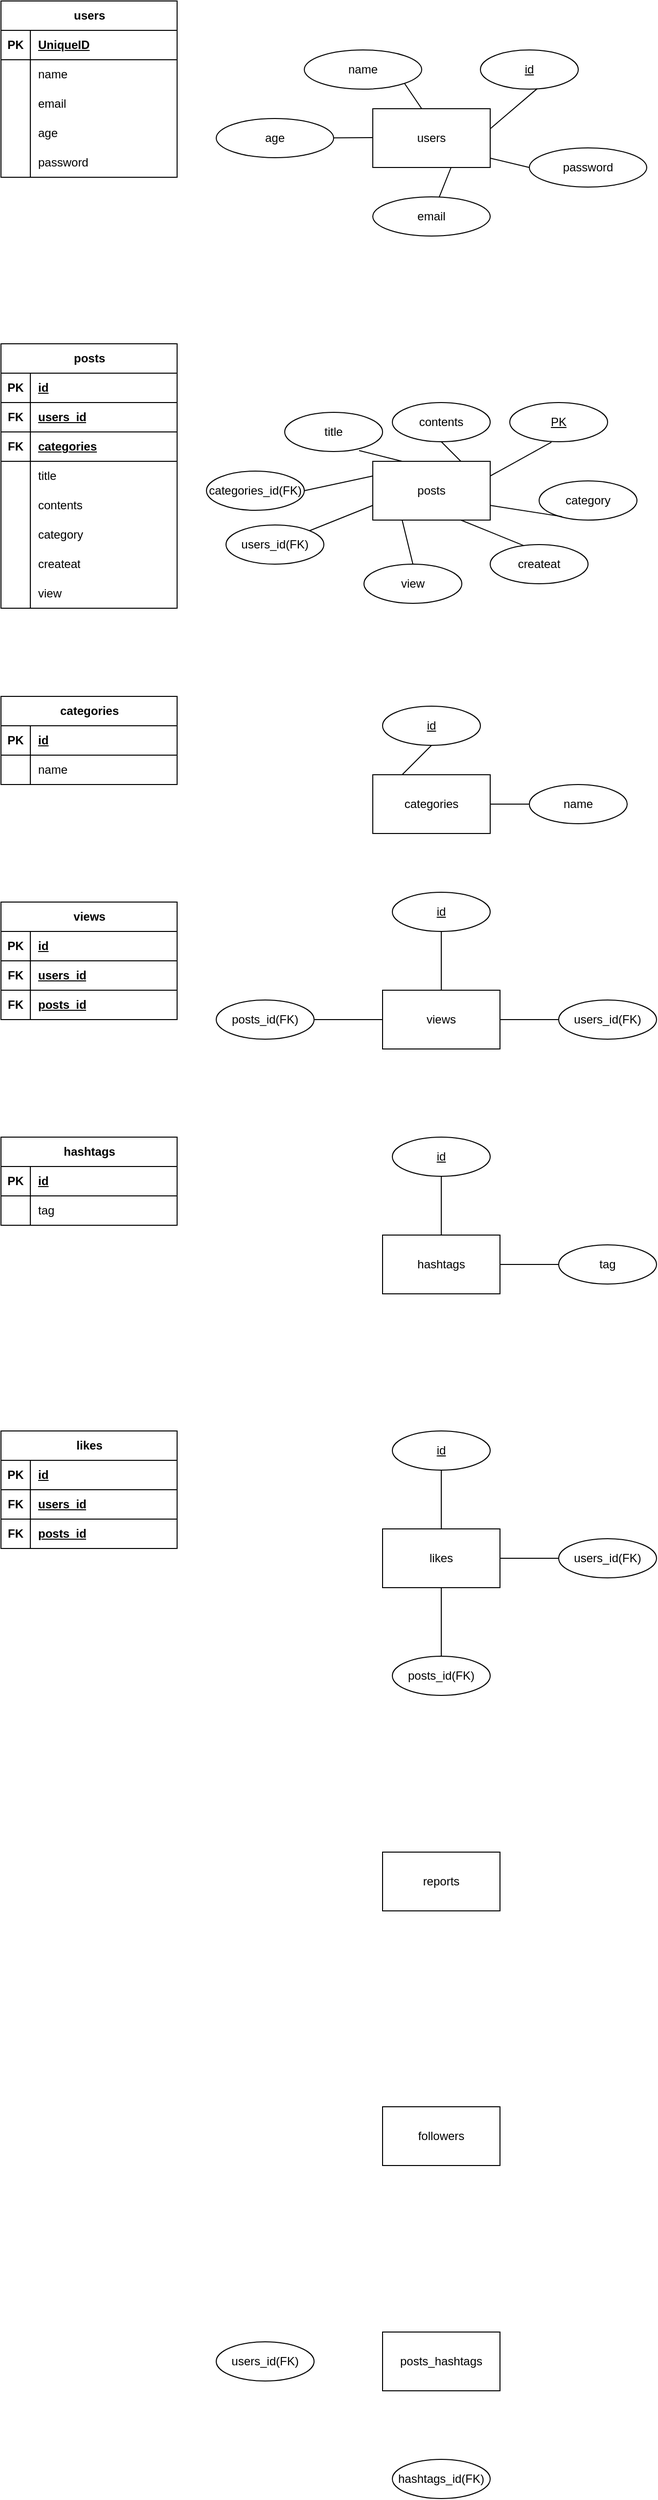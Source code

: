 <mxfile version="28.1.1">
  <diagram name="페이지-1" id="gqqQwGijCJYy_vpQsocl">
    <mxGraphModel dx="613" dy="908" grid="1" gridSize="10" guides="1" tooltips="1" connect="1" arrows="1" fold="1" page="1" pageScale="1" pageWidth="827" pageHeight="1169" math="0" shadow="0">
      <root>
        <mxCell id="0" />
        <mxCell id="1" parent="0" />
        <mxCell id="VcVG_XtGqPVx2uecxMPq-1" value="users" style="rounded=0;whiteSpace=wrap;html=1;" vertex="1" parent="1">
          <mxGeometry x="1250" y="140" width="120" height="60" as="geometry" />
        </mxCell>
        <mxCell id="VcVG_XtGqPVx2uecxMPq-2" value="posts" style="rounded=0;whiteSpace=wrap;html=1;" vertex="1" parent="1">
          <mxGeometry x="1250" y="500" width="120" height="60" as="geometry" />
        </mxCell>
        <mxCell id="VcVG_XtGqPVx2uecxMPq-3" value="categories" style="rounded=0;whiteSpace=wrap;html=1;" vertex="1" parent="1">
          <mxGeometry x="1250" y="820" width="120" height="60" as="geometry" />
        </mxCell>
        <mxCell id="VcVG_XtGqPVx2uecxMPq-4" value="views" style="rounded=0;whiteSpace=wrap;html=1;" vertex="1" parent="1">
          <mxGeometry x="1260" y="1040" width="120" height="60" as="geometry" />
        </mxCell>
        <mxCell id="VcVG_XtGqPVx2uecxMPq-5" value="hashtags" style="rounded=0;whiteSpace=wrap;html=1;" vertex="1" parent="1">
          <mxGeometry x="1260" y="1290" width="120" height="60" as="geometry" />
        </mxCell>
        <mxCell id="VcVG_XtGqPVx2uecxMPq-7" value="reports" style="rounded=0;whiteSpace=wrap;html=1;" vertex="1" parent="1">
          <mxGeometry x="1260" y="1920" width="120" height="60" as="geometry" />
        </mxCell>
        <mxCell id="VcVG_XtGqPVx2uecxMPq-8" value="followers" style="rounded=0;whiteSpace=wrap;html=1;" vertex="1" parent="1">
          <mxGeometry x="1260" y="2180" width="120" height="60" as="geometry" />
        </mxCell>
        <mxCell id="VcVG_XtGqPVx2uecxMPq-9" value="email" style="ellipse;whiteSpace=wrap;html=1;" vertex="1" parent="1">
          <mxGeometry x="1250" y="230" width="120" height="40" as="geometry" />
        </mxCell>
        <mxCell id="VcVG_XtGqPVx2uecxMPq-10" value="password" style="ellipse;whiteSpace=wrap;html=1;" vertex="1" parent="1">
          <mxGeometry x="1410" y="180" width="120" height="40" as="geometry" />
        </mxCell>
        <mxCell id="VcVG_XtGqPVx2uecxMPq-11" value="name" style="ellipse;whiteSpace=wrap;html=1;" vertex="1" parent="1">
          <mxGeometry x="1180" y="80" width="120" height="40" as="geometry" />
        </mxCell>
        <mxCell id="VcVG_XtGqPVx2uecxMPq-12" value="age" style="ellipse;whiteSpace=wrap;html=1;" vertex="1" parent="1">
          <mxGeometry x="1090" y="150" width="120" height="40" as="geometry" />
        </mxCell>
        <mxCell id="VcVG_XtGqPVx2uecxMPq-13" value="id" style="ellipse;whiteSpace=wrap;html=1;align=center;fontStyle=4;" vertex="1" parent="1">
          <mxGeometry x="1360" y="80" width="100" height="40" as="geometry" />
        </mxCell>
        <mxCell id="VcVG_XtGqPVx2uecxMPq-14" value="" style="endArrow=none;html=1;rounded=0;" edge="1" parent="1" target="VcVG_XtGqPVx2uecxMPq-12">
          <mxGeometry relative="1" as="geometry">
            <mxPoint x="1250" y="169.5" as="sourcePoint" />
            <mxPoint x="1410" y="169.5" as="targetPoint" />
          </mxGeometry>
        </mxCell>
        <mxCell id="VcVG_XtGqPVx2uecxMPq-15" value="" style="endArrow=none;html=1;rounded=0;exitX=0.58;exitY=0.989;exitDx=0;exitDy=0;exitPerimeter=0;" edge="1" parent="1" source="VcVG_XtGqPVx2uecxMPq-13">
          <mxGeometry relative="1" as="geometry">
            <mxPoint x="1410" y="160" as="sourcePoint" />
            <mxPoint x="1370" y="160.5" as="targetPoint" />
          </mxGeometry>
        </mxCell>
        <mxCell id="VcVG_XtGqPVx2uecxMPq-16" value="" style="endArrow=none;html=1;rounded=0;exitX=0;exitY=0.5;exitDx=0;exitDy=0;" edge="1" parent="1" source="VcVG_XtGqPVx2uecxMPq-10">
          <mxGeometry relative="1" as="geometry">
            <mxPoint x="1418" y="150" as="sourcePoint" />
            <mxPoint x="1370" y="190.5" as="targetPoint" />
          </mxGeometry>
        </mxCell>
        <mxCell id="VcVG_XtGqPVx2uecxMPq-17" value="" style="endArrow=none;html=1;rounded=0;" edge="1" parent="1" target="VcVG_XtGqPVx2uecxMPq-9">
          <mxGeometry relative="1" as="geometry">
            <mxPoint x="1330" y="200" as="sourcePoint" />
            <mxPoint x="1350" y="220" as="targetPoint" />
          </mxGeometry>
        </mxCell>
        <mxCell id="VcVG_XtGqPVx2uecxMPq-18" value="" style="endArrow=none;html=1;rounded=0;exitX=1;exitY=1;exitDx=0;exitDy=0;" edge="1" parent="1" source="VcVG_XtGqPVx2uecxMPq-11">
          <mxGeometry relative="1" as="geometry">
            <mxPoint x="1348" y="99.5" as="sourcePoint" />
            <mxPoint x="1300" y="140" as="targetPoint" />
          </mxGeometry>
        </mxCell>
        <mxCell id="VcVG_XtGqPVx2uecxMPq-19" value="users" style="shape=table;startSize=30;container=1;collapsible=1;childLayout=tableLayout;fixedRows=1;rowLines=0;fontStyle=1;align=center;resizeLast=1;html=1;" vertex="1" parent="1">
          <mxGeometry x="870" y="30" width="180" height="180" as="geometry" />
        </mxCell>
        <mxCell id="VcVG_XtGqPVx2uecxMPq-20" value="" style="shape=tableRow;horizontal=0;startSize=0;swimlaneHead=0;swimlaneBody=0;fillColor=none;collapsible=0;dropTarget=0;points=[[0,0.5],[1,0.5]];portConstraint=eastwest;top=0;left=0;right=0;bottom=1;" vertex="1" parent="VcVG_XtGqPVx2uecxMPq-19">
          <mxGeometry y="30" width="180" height="30" as="geometry" />
        </mxCell>
        <mxCell id="VcVG_XtGqPVx2uecxMPq-21" value="PK" style="shape=partialRectangle;connectable=0;fillColor=none;top=0;left=0;bottom=0;right=0;fontStyle=1;overflow=hidden;whiteSpace=wrap;html=1;" vertex="1" parent="VcVG_XtGqPVx2uecxMPq-20">
          <mxGeometry width="30" height="30" as="geometry">
            <mxRectangle width="30" height="30" as="alternateBounds" />
          </mxGeometry>
        </mxCell>
        <mxCell id="VcVG_XtGqPVx2uecxMPq-22" value="UniqueID" style="shape=partialRectangle;connectable=0;fillColor=none;top=0;left=0;bottom=0;right=0;align=left;spacingLeft=6;fontStyle=5;overflow=hidden;whiteSpace=wrap;html=1;" vertex="1" parent="VcVG_XtGqPVx2uecxMPq-20">
          <mxGeometry x="30" width="150" height="30" as="geometry">
            <mxRectangle width="150" height="30" as="alternateBounds" />
          </mxGeometry>
        </mxCell>
        <mxCell id="VcVG_XtGqPVx2uecxMPq-23" value="" style="shape=tableRow;horizontal=0;startSize=0;swimlaneHead=0;swimlaneBody=0;fillColor=none;collapsible=0;dropTarget=0;points=[[0,0.5],[1,0.5]];portConstraint=eastwest;top=0;left=0;right=0;bottom=0;" vertex="1" parent="VcVG_XtGqPVx2uecxMPq-19">
          <mxGeometry y="60" width="180" height="30" as="geometry" />
        </mxCell>
        <mxCell id="VcVG_XtGqPVx2uecxMPq-24" value="" style="shape=partialRectangle;connectable=0;fillColor=none;top=0;left=0;bottom=0;right=0;editable=1;overflow=hidden;whiteSpace=wrap;html=1;" vertex="1" parent="VcVG_XtGqPVx2uecxMPq-23">
          <mxGeometry width="30" height="30" as="geometry">
            <mxRectangle width="30" height="30" as="alternateBounds" />
          </mxGeometry>
        </mxCell>
        <mxCell id="VcVG_XtGqPVx2uecxMPq-25" value="name" style="shape=partialRectangle;connectable=0;fillColor=none;top=0;left=0;bottom=0;right=0;align=left;spacingLeft=6;overflow=hidden;whiteSpace=wrap;html=1;" vertex="1" parent="VcVG_XtGqPVx2uecxMPq-23">
          <mxGeometry x="30" width="150" height="30" as="geometry">
            <mxRectangle width="150" height="30" as="alternateBounds" />
          </mxGeometry>
        </mxCell>
        <mxCell id="VcVG_XtGqPVx2uecxMPq-26" value="" style="shape=tableRow;horizontal=0;startSize=0;swimlaneHead=0;swimlaneBody=0;fillColor=none;collapsible=0;dropTarget=0;points=[[0,0.5],[1,0.5]];portConstraint=eastwest;top=0;left=0;right=0;bottom=0;" vertex="1" parent="VcVG_XtGqPVx2uecxMPq-19">
          <mxGeometry y="90" width="180" height="30" as="geometry" />
        </mxCell>
        <mxCell id="VcVG_XtGqPVx2uecxMPq-27" value="" style="shape=partialRectangle;connectable=0;fillColor=none;top=0;left=0;bottom=0;right=0;editable=1;overflow=hidden;whiteSpace=wrap;html=1;" vertex="1" parent="VcVG_XtGqPVx2uecxMPq-26">
          <mxGeometry width="30" height="30" as="geometry">
            <mxRectangle width="30" height="30" as="alternateBounds" />
          </mxGeometry>
        </mxCell>
        <mxCell id="VcVG_XtGqPVx2uecxMPq-28" value="email" style="shape=partialRectangle;connectable=0;fillColor=none;top=0;left=0;bottom=0;right=0;align=left;spacingLeft=6;overflow=hidden;whiteSpace=wrap;html=1;" vertex="1" parent="VcVG_XtGqPVx2uecxMPq-26">
          <mxGeometry x="30" width="150" height="30" as="geometry">
            <mxRectangle width="150" height="30" as="alternateBounds" />
          </mxGeometry>
        </mxCell>
        <mxCell id="VcVG_XtGqPVx2uecxMPq-32" value="" style="shape=tableRow;horizontal=0;startSize=0;swimlaneHead=0;swimlaneBody=0;fillColor=none;collapsible=0;dropTarget=0;points=[[0,0.5],[1,0.5]];portConstraint=eastwest;top=0;left=0;right=0;bottom=0;" vertex="1" parent="VcVG_XtGqPVx2uecxMPq-19">
          <mxGeometry y="120" width="180" height="30" as="geometry" />
        </mxCell>
        <mxCell id="VcVG_XtGqPVx2uecxMPq-33" value="" style="shape=partialRectangle;connectable=0;fillColor=none;top=0;left=0;bottom=0;right=0;editable=1;overflow=hidden;whiteSpace=wrap;html=1;" vertex="1" parent="VcVG_XtGqPVx2uecxMPq-32">
          <mxGeometry width="30" height="30" as="geometry">
            <mxRectangle width="30" height="30" as="alternateBounds" />
          </mxGeometry>
        </mxCell>
        <mxCell id="VcVG_XtGqPVx2uecxMPq-34" value="age" style="shape=partialRectangle;connectable=0;fillColor=none;top=0;left=0;bottom=0;right=0;align=left;spacingLeft=6;overflow=hidden;whiteSpace=wrap;html=1;" vertex="1" parent="VcVG_XtGqPVx2uecxMPq-32">
          <mxGeometry x="30" width="150" height="30" as="geometry">
            <mxRectangle width="150" height="30" as="alternateBounds" />
          </mxGeometry>
        </mxCell>
        <mxCell id="VcVG_XtGqPVx2uecxMPq-29" value="" style="shape=tableRow;horizontal=0;startSize=0;swimlaneHead=0;swimlaneBody=0;fillColor=none;collapsible=0;dropTarget=0;points=[[0,0.5],[1,0.5]];portConstraint=eastwest;top=0;left=0;right=0;bottom=0;" vertex="1" parent="VcVG_XtGqPVx2uecxMPq-19">
          <mxGeometry y="150" width="180" height="30" as="geometry" />
        </mxCell>
        <mxCell id="VcVG_XtGqPVx2uecxMPq-30" value="" style="shape=partialRectangle;connectable=0;fillColor=none;top=0;left=0;bottom=0;right=0;editable=1;overflow=hidden;whiteSpace=wrap;html=1;" vertex="1" parent="VcVG_XtGqPVx2uecxMPq-29">
          <mxGeometry width="30" height="30" as="geometry">
            <mxRectangle width="30" height="30" as="alternateBounds" />
          </mxGeometry>
        </mxCell>
        <mxCell id="VcVG_XtGqPVx2uecxMPq-31" value="password" style="shape=partialRectangle;connectable=0;fillColor=none;top=0;left=0;bottom=0;right=0;align=left;spacingLeft=6;overflow=hidden;whiteSpace=wrap;html=1;" vertex="1" parent="VcVG_XtGqPVx2uecxMPq-29">
          <mxGeometry x="30" width="150" height="30" as="geometry">
            <mxRectangle width="150" height="30" as="alternateBounds" />
          </mxGeometry>
        </mxCell>
        <mxCell id="VcVG_XtGqPVx2uecxMPq-38" value="users_id(FK)" style="ellipse;whiteSpace=wrap;html=1;align=center;" vertex="1" parent="1">
          <mxGeometry x="1100" y="565" width="100" height="40" as="geometry" />
        </mxCell>
        <mxCell id="VcVG_XtGqPVx2uecxMPq-39" value="category" style="ellipse;whiteSpace=wrap;html=1;align=center;" vertex="1" parent="1">
          <mxGeometry x="1420" y="520" width="100" height="40" as="geometry" />
        </mxCell>
        <mxCell id="VcVG_XtGqPVx2uecxMPq-40" value="categories_id(FK)" style="ellipse;whiteSpace=wrap;html=1;align=center;" vertex="1" parent="1">
          <mxGeometry x="1080" y="510" width="100" height="40" as="geometry" />
        </mxCell>
        <mxCell id="VcVG_XtGqPVx2uecxMPq-41" value="view" style="ellipse;whiteSpace=wrap;html=1;align=center;" vertex="1" parent="1">
          <mxGeometry x="1241" y="605" width="100" height="40" as="geometry" />
        </mxCell>
        <mxCell id="VcVG_XtGqPVx2uecxMPq-42" value="contents" style="ellipse;whiteSpace=wrap;html=1;align=center;" vertex="1" parent="1">
          <mxGeometry x="1270" y="440" width="100" height="40" as="geometry" />
        </mxCell>
        <mxCell id="VcVG_XtGqPVx2uecxMPq-43" value="title" style="ellipse;whiteSpace=wrap;html=1;align=center;" vertex="1" parent="1">
          <mxGeometry x="1160" y="450" width="100" height="40" as="geometry" />
        </mxCell>
        <mxCell id="VcVG_XtGqPVx2uecxMPq-45" value="createat" style="ellipse;whiteSpace=wrap;html=1;align=center;" vertex="1" parent="1">
          <mxGeometry x="1370" y="585" width="100" height="40" as="geometry" />
        </mxCell>
        <mxCell id="VcVG_XtGqPVx2uecxMPq-46" value="PK" style="ellipse;whiteSpace=wrap;html=1;align=center;fontStyle=4;" vertex="1" parent="1">
          <mxGeometry x="1390" y="440" width="100" height="40" as="geometry" />
        </mxCell>
        <mxCell id="VcVG_XtGqPVx2uecxMPq-50" value="" style="endArrow=none;html=1;rounded=0;exitX=0.426;exitY=1.011;exitDx=0;exitDy=0;exitPerimeter=0;entryX=1;entryY=0.25;entryDx=0;entryDy=0;" edge="1" parent="1" source="VcVG_XtGqPVx2uecxMPq-46" target="VcVG_XtGqPVx2uecxMPq-2">
          <mxGeometry relative="1" as="geometry">
            <mxPoint x="1418" y="479.75" as="sourcePoint" />
            <mxPoint x="1370" y="520.25" as="targetPoint" />
          </mxGeometry>
        </mxCell>
        <mxCell id="VcVG_XtGqPVx2uecxMPq-51" value="" style="endArrow=none;html=1;rounded=0;exitX=0.234;exitY=0.911;exitDx=0;exitDy=0;exitPerimeter=0;entryX=1;entryY=0.75;entryDx=0;entryDy=0;" edge="1" parent="1" source="VcVG_XtGqPVx2uecxMPq-39" target="VcVG_XtGqPVx2uecxMPq-2">
          <mxGeometry relative="1" as="geometry">
            <mxPoint x="1433" y="554" as="sourcePoint" />
            <mxPoint x="1370" y="589" as="targetPoint" />
          </mxGeometry>
        </mxCell>
        <mxCell id="VcVG_XtGqPVx2uecxMPq-52" value="" style="endArrow=none;html=1;rounded=0;exitX=0.346;exitY=0.029;exitDx=0;exitDy=0;exitPerimeter=0;entryX=0.75;entryY=1;entryDx=0;entryDy=0;" edge="1" parent="1" source="VcVG_XtGqPVx2uecxMPq-45" target="VcVG_XtGqPVx2uecxMPq-2">
          <mxGeometry relative="1" as="geometry">
            <mxPoint x="1410" y="571" as="sourcePoint" />
            <mxPoint x="1337" y="560" as="targetPoint" />
          </mxGeometry>
        </mxCell>
        <mxCell id="VcVG_XtGqPVx2uecxMPq-53" value="" style="endArrow=none;html=1;rounded=0;exitX=0.5;exitY=0;exitDx=0;exitDy=0;entryX=0.25;entryY=1;entryDx=0;entryDy=0;" edge="1" parent="1" source="VcVG_XtGqPVx2uecxMPq-41" target="VcVG_XtGqPVx2uecxMPq-2">
          <mxGeometry relative="1" as="geometry">
            <mxPoint x="1352.5" y="586" as="sourcePoint" />
            <mxPoint x="1287.5" y="560" as="targetPoint" />
          </mxGeometry>
        </mxCell>
        <mxCell id="VcVG_XtGqPVx2uecxMPq-54" value="" style="endArrow=none;html=1;rounded=0;exitX=1;exitY=0;exitDx=0;exitDy=0;entryX=0;entryY=0.75;entryDx=0;entryDy=0;" edge="1" parent="1" source="VcVG_XtGqPVx2uecxMPq-38" target="VcVG_XtGqPVx2uecxMPq-2">
          <mxGeometry relative="1" as="geometry">
            <mxPoint x="1315" y="560" as="sourcePoint" />
            <mxPoint x="1250" y="534" as="targetPoint" />
          </mxGeometry>
        </mxCell>
        <mxCell id="VcVG_XtGqPVx2uecxMPq-56" value="" style="endArrow=none;html=1;rounded=0;exitX=1;exitY=0.5;exitDx=0;exitDy=0;entryX=0;entryY=0.25;entryDx=0;entryDy=0;" edge="1" parent="1" source="VcVG_XtGqPVx2uecxMPq-40" target="VcVG_XtGqPVx2uecxMPq-2">
          <mxGeometry relative="1" as="geometry">
            <mxPoint x="1210" y="524" as="sourcePoint" />
            <mxPoint x="1242" y="500" as="targetPoint" />
          </mxGeometry>
        </mxCell>
        <mxCell id="VcVG_XtGqPVx2uecxMPq-57" value="" style="endArrow=none;html=1;rounded=0;exitX=0.76;exitY=0.975;exitDx=0;exitDy=0;entryX=0.25;entryY=0;entryDx=0;entryDy=0;exitPerimeter=0;" edge="1" parent="1" source="VcVG_XtGqPVx2uecxMPq-43" target="VcVG_XtGqPVx2uecxMPq-2">
          <mxGeometry relative="1" as="geometry">
            <mxPoint x="1230" y="540" as="sourcePoint" />
            <mxPoint x="1268" y="544" as="targetPoint" />
          </mxGeometry>
        </mxCell>
        <mxCell id="VcVG_XtGqPVx2uecxMPq-58" value="" style="endArrow=none;html=1;rounded=0;exitX=0.75;exitY=0;exitDx=0;exitDy=0;entryX=0.5;entryY=1;entryDx=0;entryDy=0;" edge="1" parent="1" source="VcVG_XtGqPVx2uecxMPq-2" target="VcVG_XtGqPVx2uecxMPq-42">
          <mxGeometry relative="1" as="geometry">
            <mxPoint x="1246" y="499" as="sourcePoint" />
            <mxPoint x="1290" y="510" as="targetPoint" />
          </mxGeometry>
        </mxCell>
        <mxCell id="VcVG_XtGqPVx2uecxMPq-59" value="posts" style="shape=table;startSize=30;container=1;collapsible=1;childLayout=tableLayout;fixedRows=1;rowLines=0;fontStyle=1;align=center;resizeLast=1;html=1;" vertex="1" parent="1">
          <mxGeometry x="870" y="380" width="180" height="270" as="geometry" />
        </mxCell>
        <mxCell id="VcVG_XtGqPVx2uecxMPq-133" value="" style="shape=tableRow;horizontal=0;startSize=0;swimlaneHead=0;swimlaneBody=0;fillColor=none;collapsible=0;dropTarget=0;points=[[0,0.5],[1,0.5]];portConstraint=eastwest;top=0;left=0;right=0;bottom=1;" vertex="1" parent="VcVG_XtGqPVx2uecxMPq-59">
          <mxGeometry y="30" width="180" height="30" as="geometry" />
        </mxCell>
        <mxCell id="VcVG_XtGqPVx2uecxMPq-134" value="PK" style="shape=partialRectangle;connectable=0;fillColor=none;top=0;left=0;bottom=0;right=0;fontStyle=1;overflow=hidden;whiteSpace=wrap;html=1;" vertex="1" parent="VcVG_XtGqPVx2uecxMPq-133">
          <mxGeometry width="30" height="30" as="geometry">
            <mxRectangle width="30" height="30" as="alternateBounds" />
          </mxGeometry>
        </mxCell>
        <mxCell id="VcVG_XtGqPVx2uecxMPq-135" value="id" style="shape=partialRectangle;connectable=0;fillColor=none;top=0;left=0;bottom=0;right=0;align=left;spacingLeft=6;fontStyle=5;overflow=hidden;whiteSpace=wrap;html=1;" vertex="1" parent="VcVG_XtGqPVx2uecxMPq-133">
          <mxGeometry x="30" width="150" height="30" as="geometry">
            <mxRectangle width="150" height="30" as="alternateBounds" />
          </mxGeometry>
        </mxCell>
        <mxCell id="VcVG_XtGqPVx2uecxMPq-136" value="" style="shape=tableRow;horizontal=0;startSize=0;swimlaneHead=0;swimlaneBody=0;fillColor=none;collapsible=0;dropTarget=0;points=[[0,0.5],[1,0.5]];portConstraint=eastwest;top=0;left=0;right=0;bottom=1;" vertex="1" parent="VcVG_XtGqPVx2uecxMPq-59">
          <mxGeometry y="60" width="180" height="30" as="geometry" />
        </mxCell>
        <mxCell id="VcVG_XtGqPVx2uecxMPq-137" value="FK" style="shape=partialRectangle;connectable=0;fillColor=none;top=0;left=0;bottom=0;right=0;fontStyle=1;overflow=hidden;whiteSpace=wrap;html=1;" vertex="1" parent="VcVG_XtGqPVx2uecxMPq-136">
          <mxGeometry width="30" height="30" as="geometry">
            <mxRectangle width="30" height="30" as="alternateBounds" />
          </mxGeometry>
        </mxCell>
        <mxCell id="VcVG_XtGqPVx2uecxMPq-138" value="users_id" style="shape=partialRectangle;connectable=0;fillColor=none;top=0;left=0;bottom=0;right=0;align=left;spacingLeft=6;fontStyle=5;overflow=hidden;whiteSpace=wrap;html=1;" vertex="1" parent="VcVG_XtGqPVx2uecxMPq-136">
          <mxGeometry x="30" width="150" height="30" as="geometry">
            <mxRectangle width="150" height="30" as="alternateBounds" />
          </mxGeometry>
        </mxCell>
        <mxCell id="VcVG_XtGqPVx2uecxMPq-60" value="" style="shape=tableRow;horizontal=0;startSize=0;swimlaneHead=0;swimlaneBody=0;fillColor=none;collapsible=0;dropTarget=0;points=[[0,0.5],[1,0.5]];portConstraint=eastwest;top=0;left=0;right=0;bottom=1;" vertex="1" parent="VcVG_XtGqPVx2uecxMPq-59">
          <mxGeometry y="90" width="180" height="30" as="geometry" />
        </mxCell>
        <mxCell id="VcVG_XtGqPVx2uecxMPq-61" value="FK" style="shape=partialRectangle;connectable=0;fillColor=none;top=0;left=0;bottom=0;right=0;fontStyle=1;overflow=hidden;whiteSpace=wrap;html=1;" vertex="1" parent="VcVG_XtGqPVx2uecxMPq-60">
          <mxGeometry width="30" height="30" as="geometry">
            <mxRectangle width="30" height="30" as="alternateBounds" />
          </mxGeometry>
        </mxCell>
        <mxCell id="VcVG_XtGqPVx2uecxMPq-62" value="categories" style="shape=partialRectangle;connectable=0;fillColor=none;top=0;left=0;bottom=0;right=0;align=left;spacingLeft=6;fontStyle=5;overflow=hidden;whiteSpace=wrap;html=1;" vertex="1" parent="VcVG_XtGqPVx2uecxMPq-60">
          <mxGeometry x="30" width="150" height="30" as="geometry">
            <mxRectangle width="150" height="30" as="alternateBounds" />
          </mxGeometry>
        </mxCell>
        <mxCell id="VcVG_XtGqPVx2uecxMPq-63" value="" style="shape=tableRow;horizontal=0;startSize=0;swimlaneHead=0;swimlaneBody=0;fillColor=none;collapsible=0;dropTarget=0;points=[[0,0.5],[1,0.5]];portConstraint=eastwest;top=0;left=0;right=0;bottom=0;" vertex="1" parent="VcVG_XtGqPVx2uecxMPq-59">
          <mxGeometry y="120" width="180" height="30" as="geometry" />
        </mxCell>
        <mxCell id="VcVG_XtGqPVx2uecxMPq-64" value="" style="shape=partialRectangle;connectable=0;fillColor=none;top=0;left=0;bottom=0;right=0;editable=1;overflow=hidden;whiteSpace=wrap;html=1;" vertex="1" parent="VcVG_XtGqPVx2uecxMPq-63">
          <mxGeometry width="30" height="30" as="geometry">
            <mxRectangle width="30" height="30" as="alternateBounds" />
          </mxGeometry>
        </mxCell>
        <mxCell id="VcVG_XtGqPVx2uecxMPq-65" value="title" style="shape=partialRectangle;connectable=0;fillColor=none;top=0;left=0;bottom=0;right=0;align=left;spacingLeft=6;overflow=hidden;whiteSpace=wrap;html=1;" vertex="1" parent="VcVG_XtGqPVx2uecxMPq-63">
          <mxGeometry x="30" width="150" height="30" as="geometry">
            <mxRectangle width="150" height="30" as="alternateBounds" />
          </mxGeometry>
        </mxCell>
        <mxCell id="VcVG_XtGqPVx2uecxMPq-66" value="" style="shape=tableRow;horizontal=0;startSize=0;swimlaneHead=0;swimlaneBody=0;fillColor=none;collapsible=0;dropTarget=0;points=[[0,0.5],[1,0.5]];portConstraint=eastwest;top=0;left=0;right=0;bottom=0;" vertex="1" parent="VcVG_XtGqPVx2uecxMPq-59">
          <mxGeometry y="150" width="180" height="30" as="geometry" />
        </mxCell>
        <mxCell id="VcVG_XtGqPVx2uecxMPq-67" value="" style="shape=partialRectangle;connectable=0;fillColor=none;top=0;left=0;bottom=0;right=0;editable=1;overflow=hidden;whiteSpace=wrap;html=1;" vertex="1" parent="VcVG_XtGqPVx2uecxMPq-66">
          <mxGeometry width="30" height="30" as="geometry">
            <mxRectangle width="30" height="30" as="alternateBounds" />
          </mxGeometry>
        </mxCell>
        <mxCell id="VcVG_XtGqPVx2uecxMPq-68" value="contents" style="shape=partialRectangle;connectable=0;fillColor=none;top=0;left=0;bottom=0;right=0;align=left;spacingLeft=6;overflow=hidden;whiteSpace=wrap;html=1;" vertex="1" parent="VcVG_XtGqPVx2uecxMPq-66">
          <mxGeometry x="30" width="150" height="30" as="geometry">
            <mxRectangle width="150" height="30" as="alternateBounds" />
          </mxGeometry>
        </mxCell>
        <mxCell id="VcVG_XtGqPVx2uecxMPq-72" value="" style="shape=tableRow;horizontal=0;startSize=0;swimlaneHead=0;swimlaneBody=0;fillColor=none;collapsible=0;dropTarget=0;points=[[0,0.5],[1,0.5]];portConstraint=eastwest;top=0;left=0;right=0;bottom=0;" vertex="1" parent="VcVG_XtGqPVx2uecxMPq-59">
          <mxGeometry y="180" width="180" height="30" as="geometry" />
        </mxCell>
        <mxCell id="VcVG_XtGqPVx2uecxMPq-73" value="" style="shape=partialRectangle;connectable=0;fillColor=none;top=0;left=0;bottom=0;right=0;editable=1;overflow=hidden;whiteSpace=wrap;html=1;" vertex="1" parent="VcVG_XtGqPVx2uecxMPq-72">
          <mxGeometry width="30" height="30" as="geometry">
            <mxRectangle width="30" height="30" as="alternateBounds" />
          </mxGeometry>
        </mxCell>
        <mxCell id="VcVG_XtGqPVx2uecxMPq-74" value="category" style="shape=partialRectangle;connectable=0;fillColor=none;top=0;left=0;bottom=0;right=0;align=left;spacingLeft=6;overflow=hidden;whiteSpace=wrap;html=1;" vertex="1" parent="VcVG_XtGqPVx2uecxMPq-72">
          <mxGeometry x="30" width="150" height="30" as="geometry">
            <mxRectangle width="150" height="30" as="alternateBounds" />
          </mxGeometry>
        </mxCell>
        <mxCell id="VcVG_XtGqPVx2uecxMPq-75" value="" style="shape=tableRow;horizontal=0;startSize=0;swimlaneHead=0;swimlaneBody=0;fillColor=none;collapsible=0;dropTarget=0;points=[[0,0.5],[1,0.5]];portConstraint=eastwest;top=0;left=0;right=0;bottom=0;" vertex="1" parent="VcVG_XtGqPVx2uecxMPq-59">
          <mxGeometry y="210" width="180" height="30" as="geometry" />
        </mxCell>
        <mxCell id="VcVG_XtGqPVx2uecxMPq-76" value="" style="shape=partialRectangle;connectable=0;fillColor=none;top=0;left=0;bottom=0;right=0;editable=1;overflow=hidden;whiteSpace=wrap;html=1;" vertex="1" parent="VcVG_XtGqPVx2uecxMPq-75">
          <mxGeometry width="30" height="30" as="geometry">
            <mxRectangle width="30" height="30" as="alternateBounds" />
          </mxGeometry>
        </mxCell>
        <mxCell id="VcVG_XtGqPVx2uecxMPq-77" value="createat" style="shape=partialRectangle;connectable=0;fillColor=none;top=0;left=0;bottom=0;right=0;align=left;spacingLeft=6;overflow=hidden;whiteSpace=wrap;html=1;" vertex="1" parent="VcVG_XtGqPVx2uecxMPq-75">
          <mxGeometry x="30" width="150" height="30" as="geometry">
            <mxRectangle width="150" height="30" as="alternateBounds" />
          </mxGeometry>
        </mxCell>
        <mxCell id="VcVG_XtGqPVx2uecxMPq-78" value="" style="shape=tableRow;horizontal=0;startSize=0;swimlaneHead=0;swimlaneBody=0;fillColor=none;collapsible=0;dropTarget=0;points=[[0,0.5],[1,0.5]];portConstraint=eastwest;top=0;left=0;right=0;bottom=0;" vertex="1" parent="VcVG_XtGqPVx2uecxMPq-59">
          <mxGeometry y="240" width="180" height="30" as="geometry" />
        </mxCell>
        <mxCell id="VcVG_XtGqPVx2uecxMPq-79" value="" style="shape=partialRectangle;connectable=0;fillColor=none;top=0;left=0;bottom=0;right=0;editable=1;overflow=hidden;whiteSpace=wrap;html=1;" vertex="1" parent="VcVG_XtGqPVx2uecxMPq-78">
          <mxGeometry width="30" height="30" as="geometry">
            <mxRectangle width="30" height="30" as="alternateBounds" />
          </mxGeometry>
        </mxCell>
        <mxCell id="VcVG_XtGqPVx2uecxMPq-80" value="view" style="shape=partialRectangle;connectable=0;fillColor=none;top=0;left=0;bottom=0;right=0;align=left;spacingLeft=6;overflow=hidden;whiteSpace=wrap;html=1;" vertex="1" parent="VcVG_XtGqPVx2uecxMPq-78">
          <mxGeometry x="30" width="150" height="30" as="geometry">
            <mxRectangle width="150" height="30" as="alternateBounds" />
          </mxGeometry>
        </mxCell>
        <mxCell id="VcVG_XtGqPVx2uecxMPq-85" value="id" style="ellipse;whiteSpace=wrap;html=1;align=center;fontStyle=4;" vertex="1" parent="1">
          <mxGeometry x="1260" y="750" width="100" height="40" as="geometry" />
        </mxCell>
        <mxCell id="VcVG_XtGqPVx2uecxMPq-86" value="name" style="ellipse;whiteSpace=wrap;html=1;align=center;" vertex="1" parent="1">
          <mxGeometry x="1410" y="830" width="100" height="40" as="geometry" />
        </mxCell>
        <mxCell id="VcVG_XtGqPVx2uecxMPq-88" value="" style="endArrow=none;html=1;rounded=0;exitX=0.25;exitY=0;exitDx=0;exitDy=0;entryX=0.5;entryY=1;entryDx=0;entryDy=0;" edge="1" parent="1" source="VcVG_XtGqPVx2uecxMPq-3" target="VcVG_XtGqPVx2uecxMPq-85">
          <mxGeometry relative="1" as="geometry">
            <mxPoint x="1110" y="788.46" as="sourcePoint" />
            <mxPoint x="1270" y="788.46" as="targetPoint" />
          </mxGeometry>
        </mxCell>
        <mxCell id="VcVG_XtGqPVx2uecxMPq-89" value="" style="endArrow=none;html=1;rounded=0;exitX=1;exitY=0.5;exitDx=0;exitDy=0;entryX=0;entryY=0.5;entryDx=0;entryDy=0;" edge="1" parent="1" source="VcVG_XtGqPVx2uecxMPq-3" target="VcVG_XtGqPVx2uecxMPq-86">
          <mxGeometry relative="1" as="geometry">
            <mxPoint x="1280" y="940" as="sourcePoint" />
            <mxPoint x="1440" y="940" as="targetPoint" />
          </mxGeometry>
        </mxCell>
        <mxCell id="VcVG_XtGqPVx2uecxMPq-90" value="categories" style="shape=table;startSize=30;container=1;collapsible=1;childLayout=tableLayout;fixedRows=1;rowLines=0;fontStyle=1;align=center;resizeLast=1;html=1;" vertex="1" parent="1">
          <mxGeometry x="870" y="740" width="180" height="90" as="geometry" />
        </mxCell>
        <mxCell id="VcVG_XtGqPVx2uecxMPq-91" value="" style="shape=tableRow;horizontal=0;startSize=0;swimlaneHead=0;swimlaneBody=0;fillColor=none;collapsible=0;dropTarget=0;points=[[0,0.5],[1,0.5]];portConstraint=eastwest;top=0;left=0;right=0;bottom=1;" vertex="1" parent="VcVG_XtGqPVx2uecxMPq-90">
          <mxGeometry y="30" width="180" height="30" as="geometry" />
        </mxCell>
        <mxCell id="VcVG_XtGqPVx2uecxMPq-92" value="PK" style="shape=partialRectangle;connectable=0;fillColor=none;top=0;left=0;bottom=0;right=0;fontStyle=1;overflow=hidden;whiteSpace=wrap;html=1;" vertex="1" parent="VcVG_XtGqPVx2uecxMPq-91">
          <mxGeometry width="30" height="30" as="geometry">
            <mxRectangle width="30" height="30" as="alternateBounds" />
          </mxGeometry>
        </mxCell>
        <mxCell id="VcVG_XtGqPVx2uecxMPq-93" value="id" style="shape=partialRectangle;connectable=0;fillColor=none;top=0;left=0;bottom=0;right=0;align=left;spacingLeft=6;fontStyle=5;overflow=hidden;whiteSpace=wrap;html=1;" vertex="1" parent="VcVG_XtGqPVx2uecxMPq-91">
          <mxGeometry x="30" width="150" height="30" as="geometry">
            <mxRectangle width="150" height="30" as="alternateBounds" />
          </mxGeometry>
        </mxCell>
        <mxCell id="VcVG_XtGqPVx2uecxMPq-94" value="" style="shape=tableRow;horizontal=0;startSize=0;swimlaneHead=0;swimlaneBody=0;fillColor=none;collapsible=0;dropTarget=0;points=[[0,0.5],[1,0.5]];portConstraint=eastwest;top=0;left=0;right=0;bottom=0;" vertex="1" parent="VcVG_XtGqPVx2uecxMPq-90">
          <mxGeometry y="60" width="180" height="30" as="geometry" />
        </mxCell>
        <mxCell id="VcVG_XtGqPVx2uecxMPq-95" value="" style="shape=partialRectangle;connectable=0;fillColor=none;top=0;left=0;bottom=0;right=0;editable=1;overflow=hidden;whiteSpace=wrap;html=1;" vertex="1" parent="VcVG_XtGqPVx2uecxMPq-94">
          <mxGeometry width="30" height="30" as="geometry">
            <mxRectangle width="30" height="30" as="alternateBounds" />
          </mxGeometry>
        </mxCell>
        <mxCell id="VcVG_XtGqPVx2uecxMPq-96" value="name" style="shape=partialRectangle;connectable=0;fillColor=none;top=0;left=0;bottom=0;right=0;align=left;spacingLeft=6;overflow=hidden;whiteSpace=wrap;html=1;" vertex="1" parent="VcVG_XtGqPVx2uecxMPq-94">
          <mxGeometry x="30" width="150" height="30" as="geometry">
            <mxRectangle width="150" height="30" as="alternateBounds" />
          </mxGeometry>
        </mxCell>
        <mxCell id="VcVG_XtGqPVx2uecxMPq-104" value="posts_id(FK)" style="ellipse;whiteSpace=wrap;html=1;align=center;" vertex="1" parent="1">
          <mxGeometry x="1090" y="1050" width="100" height="40" as="geometry" />
        </mxCell>
        <mxCell id="VcVG_XtGqPVx2uecxMPq-106" value="users_id(FK)" style="ellipse;whiteSpace=wrap;html=1;align=center;" vertex="1" parent="1">
          <mxGeometry x="1440" y="1050" width="100" height="40" as="geometry" />
        </mxCell>
        <mxCell id="VcVG_XtGqPVx2uecxMPq-107" value="" style="endArrow=none;html=1;rounded=0;exitX=1;exitY=0.5;exitDx=0;exitDy=0;entryX=0;entryY=0.5;entryDx=0;entryDy=0;" edge="1" parent="1" source="VcVG_XtGqPVx2uecxMPq-104" target="VcVG_XtGqPVx2uecxMPq-4">
          <mxGeometry relative="1" as="geometry">
            <mxPoint x="1290" y="941" as="sourcePoint" />
            <mxPoint x="1320" y="911" as="targetPoint" />
          </mxGeometry>
        </mxCell>
        <mxCell id="VcVG_XtGqPVx2uecxMPq-108" value="" style="endArrow=none;html=1;rounded=0;exitX=1;exitY=0.5;exitDx=0;exitDy=0;entryX=0;entryY=0.5;entryDx=0;entryDy=0;" edge="1" parent="1" source="VcVG_XtGqPVx2uecxMPq-4" target="VcVG_XtGqPVx2uecxMPq-106">
          <mxGeometry relative="1" as="geometry">
            <mxPoint x="1380" y="1069.23" as="sourcePoint" />
            <mxPoint x="1450" y="1040" as="targetPoint" />
          </mxGeometry>
        </mxCell>
        <mxCell id="VcVG_XtGqPVx2uecxMPq-110" value="views" style="shape=table;startSize=30;container=1;collapsible=1;childLayout=tableLayout;fixedRows=1;rowLines=0;fontStyle=1;align=center;resizeLast=1;html=1;" vertex="1" parent="1">
          <mxGeometry x="870" y="950" width="180" height="120" as="geometry" />
        </mxCell>
        <mxCell id="VcVG_XtGqPVx2uecxMPq-123" value="" style="shape=tableRow;horizontal=0;startSize=0;swimlaneHead=0;swimlaneBody=0;fillColor=none;collapsible=0;dropTarget=0;points=[[0,0.5],[1,0.5]];portConstraint=eastwest;top=0;left=0;right=0;bottom=1;" vertex="1" parent="VcVG_XtGqPVx2uecxMPq-110">
          <mxGeometry y="30" width="180" height="30" as="geometry" />
        </mxCell>
        <mxCell id="VcVG_XtGqPVx2uecxMPq-124" value="PK" style="shape=partialRectangle;connectable=0;fillColor=none;top=0;left=0;bottom=0;right=0;fontStyle=1;overflow=hidden;whiteSpace=wrap;html=1;" vertex="1" parent="VcVG_XtGqPVx2uecxMPq-123">
          <mxGeometry width="30" height="30" as="geometry">
            <mxRectangle width="30" height="30" as="alternateBounds" />
          </mxGeometry>
        </mxCell>
        <mxCell id="VcVG_XtGqPVx2uecxMPq-125" value="id" style="shape=partialRectangle;connectable=0;fillColor=none;top=0;left=0;bottom=0;right=0;align=left;spacingLeft=6;fontStyle=5;overflow=hidden;whiteSpace=wrap;html=1;" vertex="1" parent="VcVG_XtGqPVx2uecxMPq-123">
          <mxGeometry x="30" width="150" height="30" as="geometry">
            <mxRectangle width="150" height="30" as="alternateBounds" />
          </mxGeometry>
        </mxCell>
        <mxCell id="VcVG_XtGqPVx2uecxMPq-126" value="" style="shape=tableRow;horizontal=0;startSize=0;swimlaneHead=0;swimlaneBody=0;fillColor=none;collapsible=0;dropTarget=0;points=[[0,0.5],[1,0.5]];portConstraint=eastwest;top=0;left=0;right=0;bottom=1;" vertex="1" parent="VcVG_XtGqPVx2uecxMPq-110">
          <mxGeometry y="60" width="180" height="30" as="geometry" />
        </mxCell>
        <mxCell id="VcVG_XtGqPVx2uecxMPq-127" value="FK" style="shape=partialRectangle;connectable=0;fillColor=none;top=0;left=0;bottom=0;right=0;fontStyle=1;overflow=hidden;whiteSpace=wrap;html=1;" vertex="1" parent="VcVG_XtGqPVx2uecxMPq-126">
          <mxGeometry width="30" height="30" as="geometry">
            <mxRectangle width="30" height="30" as="alternateBounds" />
          </mxGeometry>
        </mxCell>
        <mxCell id="VcVG_XtGqPVx2uecxMPq-128" value="users_id" style="shape=partialRectangle;connectable=0;fillColor=none;top=0;left=0;bottom=0;right=0;align=left;spacingLeft=6;fontStyle=5;overflow=hidden;whiteSpace=wrap;html=1;" vertex="1" parent="VcVG_XtGqPVx2uecxMPq-126">
          <mxGeometry x="30" width="150" height="30" as="geometry">
            <mxRectangle width="150" height="30" as="alternateBounds" />
          </mxGeometry>
        </mxCell>
        <mxCell id="VcVG_XtGqPVx2uecxMPq-111" value="" style="shape=tableRow;horizontal=0;startSize=0;swimlaneHead=0;swimlaneBody=0;fillColor=none;collapsible=0;dropTarget=0;points=[[0,0.5],[1,0.5]];portConstraint=eastwest;top=0;left=0;right=0;bottom=1;" vertex="1" parent="VcVG_XtGqPVx2uecxMPq-110">
          <mxGeometry y="90" width="180" height="30" as="geometry" />
        </mxCell>
        <mxCell id="VcVG_XtGqPVx2uecxMPq-112" value="FK" style="shape=partialRectangle;connectable=0;fillColor=none;top=0;left=0;bottom=0;right=0;fontStyle=1;overflow=hidden;whiteSpace=wrap;html=1;" vertex="1" parent="VcVG_XtGqPVx2uecxMPq-111">
          <mxGeometry width="30" height="30" as="geometry">
            <mxRectangle width="30" height="30" as="alternateBounds" />
          </mxGeometry>
        </mxCell>
        <mxCell id="VcVG_XtGqPVx2uecxMPq-113" value="posts_id" style="shape=partialRectangle;connectable=0;fillColor=none;top=0;left=0;bottom=0;right=0;align=left;spacingLeft=6;fontStyle=5;overflow=hidden;whiteSpace=wrap;html=1;" vertex="1" parent="VcVG_XtGqPVx2uecxMPq-111">
          <mxGeometry x="30" width="150" height="30" as="geometry">
            <mxRectangle width="150" height="30" as="alternateBounds" />
          </mxGeometry>
        </mxCell>
        <mxCell id="VcVG_XtGqPVx2uecxMPq-129" value="id" style="ellipse;whiteSpace=wrap;html=1;align=center;fontStyle=4;" vertex="1" parent="1">
          <mxGeometry x="1270" y="940" width="100" height="40" as="geometry" />
        </mxCell>
        <mxCell id="VcVG_XtGqPVx2uecxMPq-132" value="" style="endArrow=none;html=1;rounded=0;exitX=0.5;exitY=1;exitDx=0;exitDy=0;entryX=0.5;entryY=0;entryDx=0;entryDy=0;" edge="1" parent="1" source="VcVG_XtGqPVx2uecxMPq-129" target="VcVG_XtGqPVx2uecxMPq-4">
          <mxGeometry relative="1" as="geometry">
            <mxPoint x="1380" y="903" as="sourcePoint" />
            <mxPoint x="1420" y="903" as="targetPoint" />
          </mxGeometry>
        </mxCell>
        <mxCell id="VcVG_XtGqPVx2uecxMPq-139" value="id" style="ellipse;whiteSpace=wrap;html=1;align=center;fontStyle=4;" vertex="1" parent="1">
          <mxGeometry x="1270" y="1190" width="100" height="40" as="geometry" />
        </mxCell>
        <mxCell id="VcVG_XtGqPVx2uecxMPq-140" value="" style="endArrow=none;html=1;rounded=0;exitX=0.5;exitY=1;exitDx=0;exitDy=0;entryX=0.5;entryY=0;entryDx=0;entryDy=0;" edge="1" source="VcVG_XtGqPVx2uecxMPq-139" parent="1" target="VcVG_XtGqPVx2uecxMPq-5">
          <mxGeometry relative="1" as="geometry">
            <mxPoint x="1380" y="1153" as="sourcePoint" />
            <mxPoint x="1290" y="1270" as="targetPoint" />
          </mxGeometry>
        </mxCell>
        <mxCell id="VcVG_XtGqPVx2uecxMPq-142" value="tag" style="ellipse;whiteSpace=wrap;html=1;align=center;" vertex="1" parent="1">
          <mxGeometry x="1440" y="1300" width="100" height="40" as="geometry" />
        </mxCell>
        <mxCell id="VcVG_XtGqPVx2uecxMPq-145" value="" style="endArrow=none;html=1;rounded=0;entryX=0;entryY=0.5;entryDx=0;entryDy=0;exitX=1;exitY=0.5;exitDx=0;exitDy=0;" edge="1" parent="1" source="VcVG_XtGqPVx2uecxMPq-5" target="VcVG_XtGqPVx2uecxMPq-142">
          <mxGeometry relative="1" as="geometry">
            <mxPoint x="1450" y="1420" as="sourcePoint" />
            <mxPoint x="1420" y="1390" as="targetPoint" />
          </mxGeometry>
        </mxCell>
        <mxCell id="VcVG_XtGqPVx2uecxMPq-151" value="likes" style="rounded=0;whiteSpace=wrap;html=1;" vertex="1" parent="1">
          <mxGeometry x="1260" y="1590" width="120" height="60" as="geometry" />
        </mxCell>
        <mxCell id="VcVG_XtGqPVx2uecxMPq-152" value="id" style="ellipse;whiteSpace=wrap;html=1;align=center;fontStyle=4;" vertex="1" parent="1">
          <mxGeometry x="1270" y="1490" width="100" height="40" as="geometry" />
        </mxCell>
        <mxCell id="VcVG_XtGqPVx2uecxMPq-153" value="" style="endArrow=none;html=1;rounded=0;exitX=0.5;exitY=1;exitDx=0;exitDy=0;entryX=0.5;entryY=0;entryDx=0;entryDy=0;" edge="1" parent="1" source="VcVG_XtGqPVx2uecxMPq-152" target="VcVG_XtGqPVx2uecxMPq-151">
          <mxGeometry relative="1" as="geometry">
            <mxPoint x="1380" y="1453" as="sourcePoint" />
            <mxPoint x="1290" y="1570" as="targetPoint" />
          </mxGeometry>
        </mxCell>
        <mxCell id="VcVG_XtGqPVx2uecxMPq-154" value="users_id(FK)" style="ellipse;whiteSpace=wrap;html=1;align=center;" vertex="1" parent="1">
          <mxGeometry x="1440" y="1600" width="100" height="40" as="geometry" />
        </mxCell>
        <mxCell id="VcVG_XtGqPVx2uecxMPq-155" value="" style="endArrow=none;html=1;rounded=0;entryX=0;entryY=0.5;entryDx=0;entryDy=0;exitX=1;exitY=0.5;exitDx=0;exitDy=0;" edge="1" parent="1" source="VcVG_XtGqPVx2uecxMPq-151" target="VcVG_XtGqPVx2uecxMPq-154">
          <mxGeometry relative="1" as="geometry">
            <mxPoint x="1450" y="1720" as="sourcePoint" />
            <mxPoint x="1420" y="1690" as="targetPoint" />
          </mxGeometry>
        </mxCell>
        <mxCell id="VcVG_XtGqPVx2uecxMPq-156" value="posts_id(FK)" style="ellipse;whiteSpace=wrap;html=1;align=center;" vertex="1" parent="1">
          <mxGeometry x="1270" y="1720" width="100" height="40" as="geometry" />
        </mxCell>
        <mxCell id="VcVG_XtGqPVx2uecxMPq-157" value="hashtags" style="shape=table;startSize=30;container=1;collapsible=1;childLayout=tableLayout;fixedRows=1;rowLines=0;fontStyle=1;align=center;resizeLast=1;html=1;" vertex="1" parent="1">
          <mxGeometry x="870" y="1190" width="180" height="90" as="geometry" />
        </mxCell>
        <mxCell id="VcVG_XtGqPVx2uecxMPq-158" value="" style="shape=tableRow;horizontal=0;startSize=0;swimlaneHead=0;swimlaneBody=0;fillColor=none;collapsible=0;dropTarget=0;points=[[0,0.5],[1,0.5]];portConstraint=eastwest;top=0;left=0;right=0;bottom=1;" vertex="1" parent="VcVG_XtGqPVx2uecxMPq-157">
          <mxGeometry y="30" width="180" height="30" as="geometry" />
        </mxCell>
        <mxCell id="VcVG_XtGqPVx2uecxMPq-159" value="PK" style="shape=partialRectangle;connectable=0;fillColor=none;top=0;left=0;bottom=0;right=0;fontStyle=1;overflow=hidden;whiteSpace=wrap;html=1;" vertex="1" parent="VcVG_XtGqPVx2uecxMPq-158">
          <mxGeometry width="30" height="30" as="geometry">
            <mxRectangle width="30" height="30" as="alternateBounds" />
          </mxGeometry>
        </mxCell>
        <mxCell id="VcVG_XtGqPVx2uecxMPq-160" value="id" style="shape=partialRectangle;connectable=0;fillColor=none;top=0;left=0;bottom=0;right=0;align=left;spacingLeft=6;fontStyle=5;overflow=hidden;whiteSpace=wrap;html=1;" vertex="1" parent="VcVG_XtGqPVx2uecxMPq-158">
          <mxGeometry x="30" width="150" height="30" as="geometry">
            <mxRectangle width="150" height="30" as="alternateBounds" />
          </mxGeometry>
        </mxCell>
        <mxCell id="VcVG_XtGqPVx2uecxMPq-161" value="" style="shape=tableRow;horizontal=0;startSize=0;swimlaneHead=0;swimlaneBody=0;fillColor=none;collapsible=0;dropTarget=0;points=[[0,0.5],[1,0.5]];portConstraint=eastwest;top=0;left=0;right=0;bottom=0;" vertex="1" parent="VcVG_XtGqPVx2uecxMPq-157">
          <mxGeometry y="60" width="180" height="30" as="geometry" />
        </mxCell>
        <mxCell id="VcVG_XtGqPVx2uecxMPq-162" value="" style="shape=partialRectangle;connectable=0;fillColor=none;top=0;left=0;bottom=0;right=0;editable=1;overflow=hidden;whiteSpace=wrap;html=1;" vertex="1" parent="VcVG_XtGqPVx2uecxMPq-161">
          <mxGeometry width="30" height="30" as="geometry">
            <mxRectangle width="30" height="30" as="alternateBounds" />
          </mxGeometry>
        </mxCell>
        <mxCell id="VcVG_XtGqPVx2uecxMPq-163" value="tag" style="shape=partialRectangle;connectable=0;fillColor=none;top=0;left=0;bottom=0;right=0;align=left;spacingLeft=6;overflow=hidden;whiteSpace=wrap;html=1;" vertex="1" parent="VcVG_XtGqPVx2uecxMPq-161">
          <mxGeometry x="30" width="150" height="30" as="geometry">
            <mxRectangle width="150" height="30" as="alternateBounds" />
          </mxGeometry>
        </mxCell>
        <mxCell id="VcVG_XtGqPVx2uecxMPq-170" value="likes" style="shape=table;startSize=30;container=1;collapsible=1;childLayout=tableLayout;fixedRows=1;rowLines=0;fontStyle=1;align=center;resizeLast=1;html=1;" vertex="1" parent="1">
          <mxGeometry x="870" y="1490" width="180" height="120" as="geometry" />
        </mxCell>
        <mxCell id="VcVG_XtGqPVx2uecxMPq-184" value="" style="shape=tableRow;horizontal=0;startSize=0;swimlaneHead=0;swimlaneBody=0;fillColor=none;collapsible=0;dropTarget=0;points=[[0,0.5],[1,0.5]];portConstraint=eastwest;top=0;left=0;right=0;bottom=1;" vertex="1" parent="VcVG_XtGqPVx2uecxMPq-170">
          <mxGeometry y="30" width="180" height="30" as="geometry" />
        </mxCell>
        <mxCell id="VcVG_XtGqPVx2uecxMPq-185" value="PK" style="shape=partialRectangle;connectable=0;fillColor=none;top=0;left=0;bottom=0;right=0;fontStyle=1;overflow=hidden;whiteSpace=wrap;html=1;" vertex="1" parent="VcVG_XtGqPVx2uecxMPq-184">
          <mxGeometry width="30" height="30" as="geometry">
            <mxRectangle width="30" height="30" as="alternateBounds" />
          </mxGeometry>
        </mxCell>
        <mxCell id="VcVG_XtGqPVx2uecxMPq-186" value="id" style="shape=partialRectangle;connectable=0;fillColor=none;top=0;left=0;bottom=0;right=0;align=left;spacingLeft=6;fontStyle=5;overflow=hidden;whiteSpace=wrap;html=1;" vertex="1" parent="VcVG_XtGqPVx2uecxMPq-184">
          <mxGeometry x="30" width="150" height="30" as="geometry">
            <mxRectangle width="150" height="30" as="alternateBounds" />
          </mxGeometry>
        </mxCell>
        <mxCell id="VcVG_XtGqPVx2uecxMPq-187" value="" style="shape=tableRow;horizontal=0;startSize=0;swimlaneHead=0;swimlaneBody=0;fillColor=none;collapsible=0;dropTarget=0;points=[[0,0.5],[1,0.5]];portConstraint=eastwest;top=0;left=0;right=0;bottom=1;" vertex="1" parent="VcVG_XtGqPVx2uecxMPq-170">
          <mxGeometry y="60" width="180" height="30" as="geometry" />
        </mxCell>
        <mxCell id="VcVG_XtGqPVx2uecxMPq-188" value="FK" style="shape=partialRectangle;connectable=0;fillColor=none;top=0;left=0;bottom=0;right=0;fontStyle=1;overflow=hidden;whiteSpace=wrap;html=1;" vertex="1" parent="VcVG_XtGqPVx2uecxMPq-187">
          <mxGeometry width="30" height="30" as="geometry">
            <mxRectangle width="30" height="30" as="alternateBounds" />
          </mxGeometry>
        </mxCell>
        <mxCell id="VcVG_XtGqPVx2uecxMPq-189" value="users_id" style="shape=partialRectangle;connectable=0;fillColor=none;top=0;left=0;bottom=0;right=0;align=left;spacingLeft=6;fontStyle=5;overflow=hidden;whiteSpace=wrap;html=1;" vertex="1" parent="VcVG_XtGqPVx2uecxMPq-187">
          <mxGeometry x="30" width="150" height="30" as="geometry">
            <mxRectangle width="150" height="30" as="alternateBounds" />
          </mxGeometry>
        </mxCell>
        <mxCell id="VcVG_XtGqPVx2uecxMPq-171" value="" style="shape=tableRow;horizontal=0;startSize=0;swimlaneHead=0;swimlaneBody=0;fillColor=none;collapsible=0;dropTarget=0;points=[[0,0.5],[1,0.5]];portConstraint=eastwest;top=0;left=0;right=0;bottom=1;" vertex="1" parent="VcVG_XtGqPVx2uecxMPq-170">
          <mxGeometry y="90" width="180" height="30" as="geometry" />
        </mxCell>
        <mxCell id="VcVG_XtGqPVx2uecxMPq-172" value="FK" style="shape=partialRectangle;connectable=0;fillColor=none;top=0;left=0;bottom=0;right=0;fontStyle=1;overflow=hidden;whiteSpace=wrap;html=1;" vertex="1" parent="VcVG_XtGqPVx2uecxMPq-171">
          <mxGeometry width="30" height="30" as="geometry">
            <mxRectangle width="30" height="30" as="alternateBounds" />
          </mxGeometry>
        </mxCell>
        <mxCell id="VcVG_XtGqPVx2uecxMPq-173" value="posts_id" style="shape=partialRectangle;connectable=0;fillColor=none;top=0;left=0;bottom=0;right=0;align=left;spacingLeft=6;fontStyle=5;overflow=hidden;whiteSpace=wrap;html=1;" vertex="1" parent="VcVG_XtGqPVx2uecxMPq-171">
          <mxGeometry x="30" width="150" height="30" as="geometry">
            <mxRectangle width="150" height="30" as="alternateBounds" />
          </mxGeometry>
        </mxCell>
        <mxCell id="VcVG_XtGqPVx2uecxMPq-183" value="" style="endArrow=none;html=1;rounded=0;entryX=0.5;entryY=0;entryDx=0;entryDy=0;exitX=0.5;exitY=1;exitDx=0;exitDy=0;" edge="1" parent="1" source="VcVG_XtGqPVx2uecxMPq-151" target="VcVG_XtGqPVx2uecxMPq-156">
          <mxGeometry relative="1" as="geometry">
            <mxPoint x="1330" y="1670" as="sourcePoint" />
            <mxPoint x="1360" y="1680" as="targetPoint" />
          </mxGeometry>
        </mxCell>
        <mxCell id="VcVG_XtGqPVx2uecxMPq-190" value="posts_hashtags" style="rounded=0;whiteSpace=wrap;html=1;" vertex="1" parent="1">
          <mxGeometry x="1260" y="2410" width="120" height="60" as="geometry" />
        </mxCell>
        <mxCell id="VcVG_XtGqPVx2uecxMPq-191" value="users_id(FK)" style="ellipse;whiteSpace=wrap;html=1;align=center;" vertex="1" parent="1">
          <mxGeometry x="1090" y="2420" width="100" height="40" as="geometry" />
        </mxCell>
        <mxCell id="VcVG_XtGqPVx2uecxMPq-192" value="hashtags_id(FK)" style="ellipse;whiteSpace=wrap;html=1;align=center;" vertex="1" parent="1">
          <mxGeometry x="1270" y="2540" width="100" height="40" as="geometry" />
        </mxCell>
      </root>
    </mxGraphModel>
  </diagram>
</mxfile>
